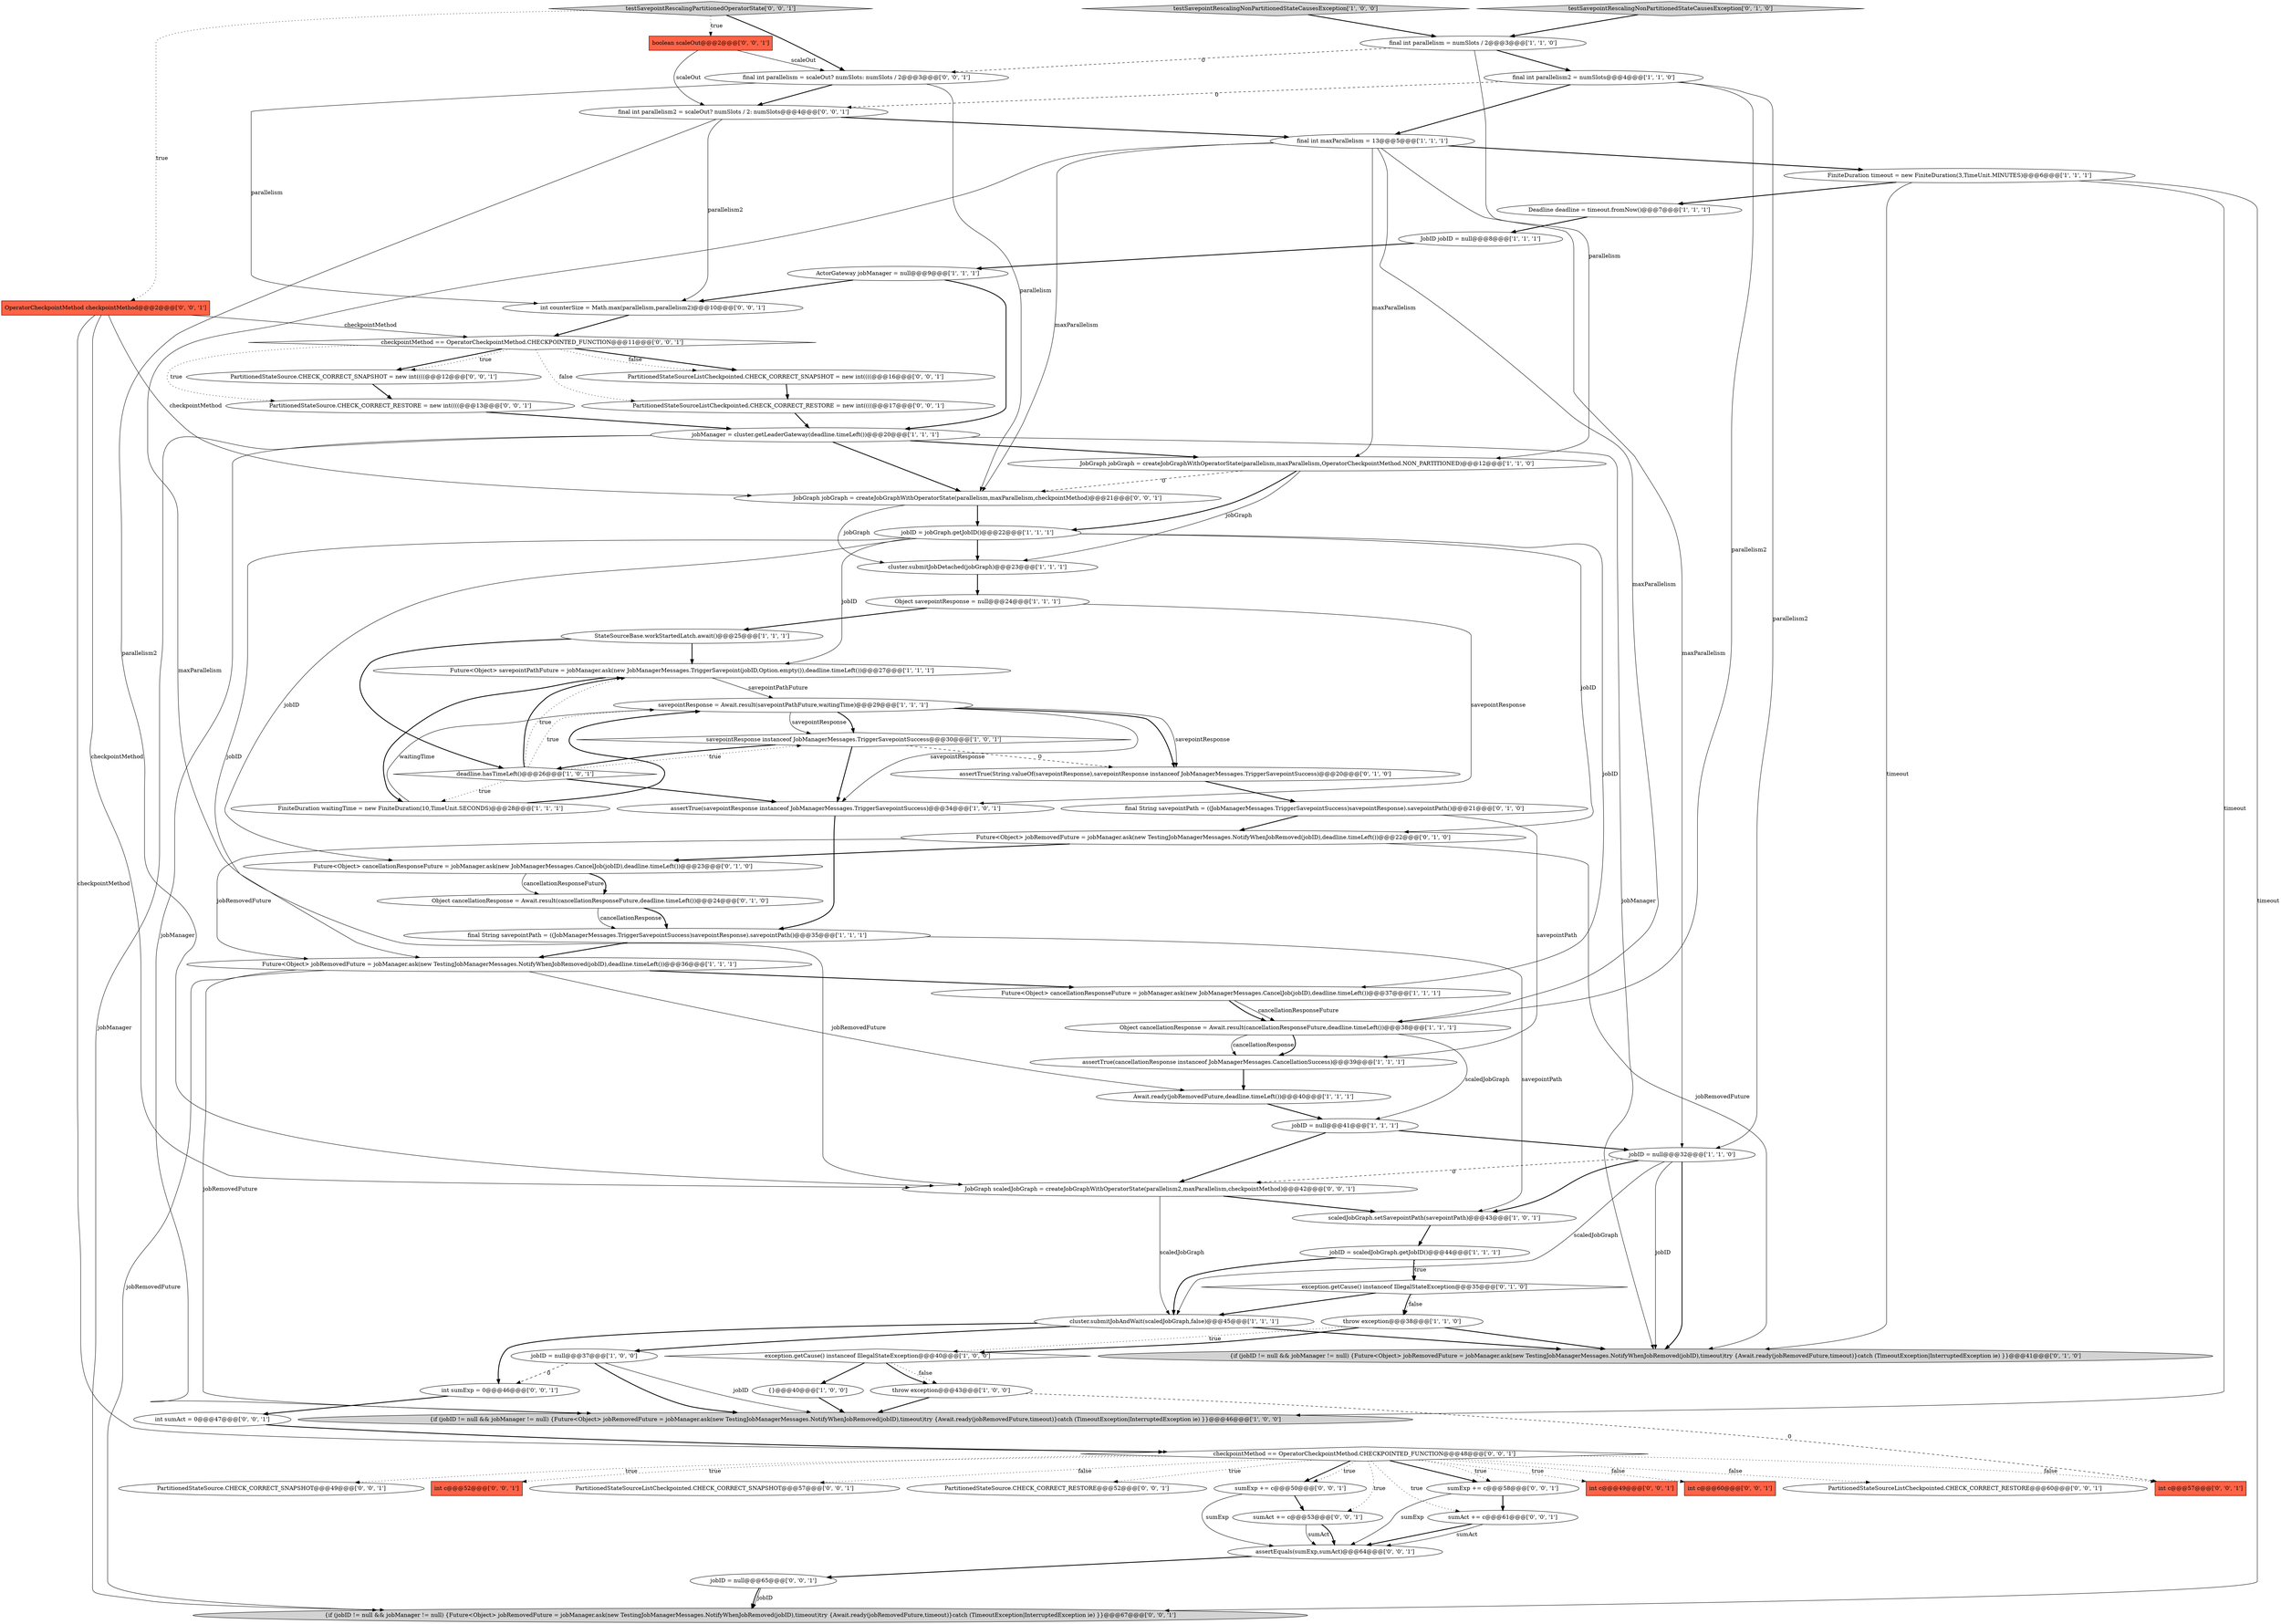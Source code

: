 digraph {
14 [style = filled, label = "JobID jobID = null@@@8@@@['1', '1', '1']", fillcolor = white, shape = ellipse image = "AAA0AAABBB1BBB"];
24 [style = filled, label = "savepointResponse = Await.result(savepointPathFuture,waitingTime)@@@29@@@['1', '1', '1']", fillcolor = white, shape = ellipse image = "AAA0AAABBB1BBB"];
21 [style = filled, label = "final int parallelism2 = numSlots@@@4@@@['1', '1', '0']", fillcolor = white, shape = ellipse image = "AAA0AAABBB1BBB"];
27 [style = filled, label = "assertTrue(savepointResponse instanceof JobManagerMessages.TriggerSavepointSuccess)@@@34@@@['1', '0', '1']", fillcolor = white, shape = ellipse image = "AAA0AAABBB1BBB"];
1 [style = filled, label = "Deadline deadline = timeout.fromNow()@@@7@@@['1', '1', '1']", fillcolor = white, shape = ellipse image = "AAA0AAABBB1BBB"];
38 [style = filled, label = "exception.getCause() instanceof IllegalStateException@@@35@@@['0', '1', '0']", fillcolor = white, shape = diamond image = "AAA0AAABBB2BBB"];
5 [style = filled, label = "exception.getCause() instanceof IllegalStateException@@@40@@@['1', '0', '0']", fillcolor = white, shape = diamond image = "AAA0AAABBB1BBB"];
48 [style = filled, label = "sumExp += c@@@58@@@['0', '0', '1']", fillcolor = white, shape = ellipse image = "AAA0AAABBB3BBB"];
75 [style = filled, label = "sumAct += c@@@61@@@['0', '0', '1']", fillcolor = white, shape = ellipse image = "AAA0AAABBB3BBB"];
49 [style = filled, label = "int c@@@49@@@['0', '0', '1']", fillcolor = tomato, shape = box image = "AAA0AAABBB3BBB"];
59 [style = filled, label = "boolean scaleOut@@@2@@@['0', '0', '1']", fillcolor = tomato, shape = box image = "AAA0AAABBB3BBB"];
74 [style = filled, label = "int c@@@60@@@['0', '0', '1']", fillcolor = tomato, shape = box image = "AAA0AAABBB3BBB"];
26 [style = filled, label = "Future<Object> savepointPathFuture = jobManager.ask(new JobManagerMessages.TriggerSavepoint(jobID,Option.empty()),deadline.timeLeft())@@@27@@@['1', '1', '1']", fillcolor = white, shape = ellipse image = "AAA0AAABBB1BBB"];
73 [style = filled, label = "JobGraph jobGraph = createJobGraphWithOperatorState(parallelism,maxParallelism,checkpointMethod)@@@21@@@['0', '0', '1']", fillcolor = white, shape = ellipse image = "AAA0AAABBB3BBB"];
6 [style = filled, label = "testSavepointRescalingNonPartitionedStateCausesException['1', '0', '0']", fillcolor = lightgray, shape = diamond image = "AAA0AAABBB1BBB"];
62 [style = filled, label = "testSavepointRescalingPartitionedOperatorState['0', '0', '1']", fillcolor = lightgray, shape = diamond image = "AAA0AAABBB3BBB"];
64 [style = filled, label = "OperatorCheckpointMethod checkpointMethod@@@2@@@['0', '0', '1']", fillcolor = tomato, shape = box image = "AAA0AAABBB3BBB"];
69 [style = filled, label = "PartitionedStateSourceListCheckpointed.CHECK_CORRECT_SNAPSHOT = new int((((@@@16@@@['0', '0', '1']", fillcolor = white, shape = ellipse image = "AAA0AAABBB3BBB"];
72 [style = filled, label = "assertEquals(sumExp,sumAct)@@@64@@@['0', '0', '1']", fillcolor = white, shape = ellipse image = "AAA0AAABBB3BBB"];
42 [style = filled, label = "Object cancellationResponse = Await.result(cancellationResponseFuture,deadline.timeLeft())@@@24@@@['0', '1', '0']", fillcolor = white, shape = ellipse image = "AAA0AAABBB2BBB"];
16 [style = filled, label = "{if (jobID != null && jobManager != null) {Future<Object> jobRemovedFuture = jobManager.ask(new TestingJobManagerMessages.NotifyWhenJobRemoved(jobID),timeout)try {Await.ready(jobRemovedFuture,timeout)}catch (TimeoutException|InterruptedException ie) }}@@@46@@@['1', '0', '0']", fillcolor = lightgray, shape = ellipse image = "AAA0AAABBB1BBB"];
33 [style = filled, label = "throw exception@@@38@@@['1', '1', '0']", fillcolor = white, shape = ellipse image = "AAA0AAABBB1BBB"];
25 [style = filled, label = "jobID = scaledJobGraph.getJobID()@@@44@@@['1', '1', '1']", fillcolor = white, shape = ellipse image = "AAA0AAABBB1BBB"];
39 [style = filled, label = "assertTrue(String.valueOf(savepointResponse),savepointResponse instanceof JobManagerMessages.TriggerSavepointSuccess)@@@20@@@['0', '1', '0']", fillcolor = white, shape = ellipse image = "AAA1AAABBB2BBB"];
43 [style = filled, label = "testSavepointRescalingNonPartitionedStateCausesException['0', '1', '0']", fillcolor = lightgray, shape = diamond image = "AAA0AAABBB2BBB"];
9 [style = filled, label = "{}@@@40@@@['1', '0', '0']", fillcolor = white, shape = ellipse image = "AAA0AAABBB1BBB"];
8 [style = filled, label = "jobManager = cluster.getLeaderGateway(deadline.timeLeft())@@@20@@@['1', '1', '1']", fillcolor = white, shape = ellipse image = "AAA0AAABBB1BBB"];
40 [style = filled, label = "Future<Object> cancellationResponseFuture = jobManager.ask(new JobManagerMessages.CancelJob(jobID),deadline.timeLeft())@@@23@@@['0', '1', '0']", fillcolor = white, shape = ellipse image = "AAA0AAABBB2BBB"];
10 [style = filled, label = "jobID = null@@@32@@@['1', '1', '0']", fillcolor = white, shape = ellipse image = "AAA0AAABBB1BBB"];
36 [style = filled, label = "jobID = jobGraph.getJobID()@@@22@@@['1', '1', '1']", fillcolor = white, shape = ellipse image = "AAA0AAABBB1BBB"];
18 [style = filled, label = "ActorGateway jobManager = null@@@9@@@['1', '1', '1']", fillcolor = white, shape = ellipse image = "AAA0AAABBB1BBB"];
17 [style = filled, label = "StateSourceBase.workStartedLatch.await()@@@25@@@['1', '1', '1']", fillcolor = white, shape = ellipse image = "AAA0AAABBB1BBB"];
0 [style = filled, label = "Await.ready(jobRemovedFuture,deadline.timeLeft())@@@40@@@['1', '1', '1']", fillcolor = white, shape = ellipse image = "AAA0AAABBB1BBB"];
32 [style = filled, label = "savepointResponse instanceof JobManagerMessages.TriggerSavepointSuccess@@@30@@@['1', '0', '1']", fillcolor = white, shape = diamond image = "AAA0AAABBB1BBB"];
50 [style = filled, label = "checkpointMethod == OperatorCheckpointMethod.CHECKPOINTED_FUNCTION@@@11@@@['0', '0', '1']", fillcolor = white, shape = diamond image = "AAA0AAABBB3BBB"];
7 [style = filled, label = "cluster.submitJobAndWait(scaledJobGraph,false)@@@45@@@['1', '1', '1']", fillcolor = white, shape = ellipse image = "AAA0AAABBB1BBB"];
34 [style = filled, label = "assertTrue(cancellationResponse instanceof JobManagerMessages.CancellationSuccess)@@@39@@@['1', '1', '1']", fillcolor = white, shape = ellipse image = "AAA0AAABBB1BBB"];
71 [style = filled, label = "int c@@@57@@@['0', '0', '1']", fillcolor = tomato, shape = box image = "AAA0AAABBB3BBB"];
44 [style = filled, label = "final String savepointPath = ((JobManagerMessages.TriggerSavepointSuccess)savepointResponse).savepointPath()@@@21@@@['0', '1', '0']", fillcolor = white, shape = ellipse image = "AAA0AAABBB2BBB"];
29 [style = filled, label = "deadline.hasTimeLeft()@@@26@@@['1', '0', '1']", fillcolor = white, shape = diamond image = "AAA0AAABBB1BBB"];
46 [style = filled, label = "jobID = null@@@65@@@['0', '0', '1']", fillcolor = white, shape = ellipse image = "AAA0AAABBB3BBB"];
54 [style = filled, label = "PartitionedStateSourceListCheckpointed.CHECK_CORRECT_RESTORE@@@60@@@['0', '0', '1']", fillcolor = white, shape = ellipse image = "AAA0AAABBB3BBB"];
57 [style = filled, label = "PartitionedStateSourceListCheckpointed.CHECK_CORRECT_RESTORE = new int((((@@@17@@@['0', '0', '1']", fillcolor = white, shape = ellipse image = "AAA0AAABBB3BBB"];
11 [style = filled, label = "Future<Object> jobRemovedFuture = jobManager.ask(new TestingJobManagerMessages.NotifyWhenJobRemoved(jobID),deadline.timeLeft())@@@36@@@['1', '1', '1']", fillcolor = white, shape = ellipse image = "AAA0AAABBB1BBB"];
37 [style = filled, label = "Future<Object> jobRemovedFuture = jobManager.ask(new TestingJobManagerMessages.NotifyWhenJobRemoved(jobID),deadline.timeLeft())@@@22@@@['0', '1', '0']", fillcolor = white, shape = ellipse image = "AAA0AAABBB2BBB"];
13 [style = filled, label = "FiniteDuration waitingTime = new FiniteDuration(10,TimeUnit.SECONDS)@@@28@@@['1', '1', '1']", fillcolor = white, shape = ellipse image = "AAA0AAABBB1BBB"];
67 [style = filled, label = "int counterSize = Math.max(parallelism,parallelism2)@@@10@@@['0', '0', '1']", fillcolor = white, shape = ellipse image = "AAA0AAABBB3BBB"];
61 [style = filled, label = "{if (jobID != null && jobManager != null) {Future<Object> jobRemovedFuture = jobManager.ask(new TestingJobManagerMessages.NotifyWhenJobRemoved(jobID),timeout)try {Await.ready(jobRemovedFuture,timeout)}catch (TimeoutException|InterruptedException ie) }}@@@67@@@['0', '0', '1']", fillcolor = lightgray, shape = ellipse image = "AAA0AAABBB3BBB"];
28 [style = filled, label = "scaledJobGraph.setSavepointPath(savepointPath)@@@43@@@['1', '0', '1']", fillcolor = white, shape = ellipse image = "AAA0AAABBB1BBB"];
19 [style = filled, label = "final String savepointPath = ((JobManagerMessages.TriggerSavepointSuccess)savepointResponse).savepointPath()@@@35@@@['1', '1', '1']", fillcolor = white, shape = ellipse image = "AAA0AAABBB1BBB"];
12 [style = filled, label = "final int maxParallelism = 13@@@5@@@['1', '1', '1']", fillcolor = white, shape = ellipse image = "AAA0AAABBB1BBB"];
60 [style = filled, label = "PartitionedStateSource.CHECK_CORRECT_SNAPSHOT@@@49@@@['0', '0', '1']", fillcolor = white, shape = ellipse image = "AAA0AAABBB3BBB"];
31 [style = filled, label = "final int parallelism = numSlots / 2@@@3@@@['1', '1', '0']", fillcolor = white, shape = ellipse image = "AAA0AAABBB1BBB"];
55 [style = filled, label = "final int parallelism = scaleOut? numSlots: numSlots / 2@@@3@@@['0', '0', '1']", fillcolor = white, shape = ellipse image = "AAA0AAABBB3BBB"];
15 [style = filled, label = "Future<Object> cancellationResponseFuture = jobManager.ask(new JobManagerMessages.CancelJob(jobID),deadline.timeLeft())@@@37@@@['1', '1', '1']", fillcolor = white, shape = ellipse image = "AAA0AAABBB1BBB"];
20 [style = filled, label = "jobID = null@@@37@@@['1', '0', '0']", fillcolor = white, shape = ellipse image = "AAA0AAABBB1BBB"];
4 [style = filled, label = "jobID = null@@@41@@@['1', '1', '1']", fillcolor = white, shape = ellipse image = "AAA0AAABBB1BBB"];
45 [style = filled, label = "PartitionedStateSource.CHECK_CORRECT_RESTORE = new int((((@@@13@@@['0', '0', '1']", fillcolor = white, shape = ellipse image = "AAA0AAABBB3BBB"];
66 [style = filled, label = "checkpointMethod == OperatorCheckpointMethod.CHECKPOINTED_FUNCTION@@@48@@@['0', '0', '1']", fillcolor = white, shape = diamond image = "AAA0AAABBB3BBB"];
22 [style = filled, label = "throw exception@@@43@@@['1', '0', '0']", fillcolor = white, shape = ellipse image = "AAA0AAABBB1BBB"];
3 [style = filled, label = "cluster.submitJobDetached(jobGraph)@@@23@@@['1', '1', '1']", fillcolor = white, shape = ellipse image = "AAA0AAABBB1BBB"];
56 [style = filled, label = "int c@@@52@@@['0', '0', '1']", fillcolor = tomato, shape = box image = "AAA0AAABBB3BBB"];
30 [style = filled, label = "Object cancellationResponse = Await.result(cancellationResponseFuture,deadline.timeLeft())@@@38@@@['1', '1', '1']", fillcolor = white, shape = ellipse image = "AAA0AAABBB1BBB"];
63 [style = filled, label = "PartitionedStateSourceListCheckpointed.CHECK_CORRECT_SNAPSHOT@@@57@@@['0', '0', '1']", fillcolor = white, shape = ellipse image = "AAA0AAABBB3BBB"];
23 [style = filled, label = "Object savepointResponse = null@@@24@@@['1', '1', '1']", fillcolor = white, shape = ellipse image = "AAA0AAABBB1BBB"];
65 [style = filled, label = "final int parallelism2 = scaleOut? numSlots / 2: numSlots@@@4@@@['0', '0', '1']", fillcolor = white, shape = ellipse image = "AAA0AAABBB3BBB"];
35 [style = filled, label = "FiniteDuration timeout = new FiniteDuration(3,TimeUnit.MINUTES)@@@6@@@['1', '1', '1']", fillcolor = white, shape = ellipse image = "AAA0AAABBB1BBB"];
52 [style = filled, label = "int sumExp = 0@@@46@@@['0', '0', '1']", fillcolor = white, shape = ellipse image = "AAA0AAABBB3BBB"];
68 [style = filled, label = "int sumAct = 0@@@47@@@['0', '0', '1']", fillcolor = white, shape = ellipse image = "AAA0AAABBB3BBB"];
70 [style = filled, label = "PartitionedStateSource.CHECK_CORRECT_RESTORE@@@52@@@['0', '0', '1']", fillcolor = white, shape = ellipse image = "AAA0AAABBB3BBB"];
51 [style = filled, label = "PartitionedStateSource.CHECK_CORRECT_SNAPSHOT = new int((((@@@12@@@['0', '0', '1']", fillcolor = white, shape = ellipse image = "AAA0AAABBB3BBB"];
2 [style = filled, label = "JobGraph jobGraph = createJobGraphWithOperatorState(parallelism,maxParallelism,OperatorCheckpointMethod.NON_PARTITIONED)@@@12@@@['1', '1', '0']", fillcolor = white, shape = ellipse image = "AAA0AAABBB1BBB"];
58 [style = filled, label = "sumExp += c@@@50@@@['0', '0', '1']", fillcolor = white, shape = ellipse image = "AAA0AAABBB3BBB"];
53 [style = filled, label = "JobGraph scaledJobGraph = createJobGraphWithOperatorState(parallelism2,maxParallelism,checkpointMethod)@@@42@@@['0', '0', '1']", fillcolor = white, shape = ellipse image = "AAA0AAABBB3BBB"];
47 [style = filled, label = "sumAct += c@@@53@@@['0', '0', '1']", fillcolor = white, shape = ellipse image = "AAA0AAABBB3BBB"];
41 [style = filled, label = "{if (jobID != null && jobManager != null) {Future<Object> jobRemovedFuture = jobManager.ask(new TestingJobManagerMessages.NotifyWhenJobRemoved(jobID),timeout)try {Await.ready(jobRemovedFuture,timeout)}catch (TimeoutException|InterruptedException ie) }}@@@41@@@['0', '1', '0']", fillcolor = lightgray, shape = ellipse image = "AAA0AAABBB2BBB"];
66->75 [style = dotted, label="true"];
24->32 [style = bold, label=""];
29->32 [style = dotted, label="true"];
73->36 [style = bold, label=""];
0->4 [style = bold, label=""];
65->67 [style = solid, label="parallelism2"];
72->46 [style = bold, label=""];
8->16 [style = solid, label="jobManager"];
42->19 [style = solid, label="cancellationResponse"];
12->53 [style = solid, label="maxParallelism"];
66->48 [style = dotted, label="true"];
2->3 [style = solid, label="jobGraph"];
50->69 [style = bold, label=""];
24->39 [style = solid, label="savepointResponse"];
50->51 [style = bold, label=""];
10->28 [style = bold, label=""];
13->24 [style = bold, label=""];
33->5 [style = dotted, label="true"];
62->59 [style = dotted, label="true"];
44->34 [style = solid, label="savepointPath"];
32->39 [style = dashed, label="0"];
37->41 [style = solid, label="jobRemovedFuture"];
50->45 [style = dotted, label="true"];
44->37 [style = bold, label=""];
3->23 [style = bold, label=""];
58->47 [style = bold, label=""];
30->4 [style = solid, label="scaledJobGraph"];
7->41 [style = bold, label=""];
64->73 [style = solid, label="checkpointMethod"];
40->42 [style = solid, label="cancellationResponseFuture"];
68->66 [style = bold, label=""];
12->35 [style = bold, label=""];
66->56 [style = dotted, label="true"];
36->40 [style = solid, label="jobID"];
37->11 [style = solid, label="jobRemovedFuture"];
15->30 [style = solid, label="cancellationResponseFuture"];
53->28 [style = bold, label=""];
66->71 [style = dotted, label="false"];
27->19 [style = bold, label=""];
65->12 [style = bold, label=""];
18->67 [style = bold, label=""];
48->72 [style = solid, label="sumExp"];
11->16 [style = solid, label="jobRemovedFuture"];
66->58 [style = bold, label=""];
31->21 [style = bold, label=""];
62->55 [style = bold, label=""];
66->60 [style = dotted, label="true"];
8->41 [style = solid, label="jobManager"];
26->13 [style = bold, label=""];
20->16 [style = bold, label=""];
50->69 [style = dotted, label="false"];
26->24 [style = solid, label="savepointPathFuture"];
36->3 [style = bold, label=""];
59->65 [style = solid, label="scaleOut"];
9->16 [style = bold, label=""];
75->72 [style = solid, label="sumAct"];
5->22 [style = dotted, label="false"];
52->68 [style = bold, label=""];
35->61 [style = solid, label="timeout"];
7->20 [style = bold, label=""];
1->14 [style = bold, label=""];
66->74 [style = dotted, label="false"];
55->65 [style = bold, label=""];
46->61 [style = solid, label="jobID"];
35->1 [style = bold, label=""];
59->55 [style = solid, label="scaleOut"];
66->70 [style = dotted, label="true"];
75->72 [style = bold, label=""];
38->33 [style = dotted, label="false"];
2->36 [style = bold, label=""];
8->2 [style = bold, label=""];
37->40 [style = bold, label=""];
45->8 [style = bold, label=""];
38->7 [style = bold, label=""];
19->11 [style = bold, label=""];
30->34 [style = solid, label="cancellationResponse"];
36->26 [style = solid, label="jobID"];
5->22 [style = bold, label=""];
38->33 [style = bold, label=""];
18->8 [style = bold, label=""];
32->29 [style = bold, label=""];
36->11 [style = solid, label="jobID"];
11->0 [style = solid, label="jobRemovedFuture"];
66->63 [style = dotted, label="false"];
39->44 [style = bold, label=""];
48->75 [style = bold, label=""];
50->57 [style = dotted, label="false"];
33->5 [style = bold, label=""];
15->30 [style = bold, label=""];
8->73 [style = bold, label=""];
36->37 [style = solid, label="jobID"];
73->3 [style = solid, label="jobGraph"];
29->24 [style = dotted, label="true"];
29->27 [style = bold, label=""];
30->34 [style = bold, label=""];
17->26 [style = bold, label=""];
40->42 [style = bold, label=""];
57->8 [style = bold, label=""];
21->65 [style = dashed, label="0"];
24->39 [style = bold, label=""];
67->50 [style = bold, label=""];
51->45 [style = bold, label=""];
66->48 [style = bold, label=""];
13->24 [style = solid, label="waitingTime"];
10->41 [style = solid, label="jobID"];
21->10 [style = solid, label="parallelism2"];
22->71 [style = dashed, label="0"];
24->32 [style = solid, label="savepointResponse"];
22->16 [style = bold, label=""];
35->16 [style = solid, label="timeout"];
12->30 [style = solid, label="maxParallelism"];
32->27 [style = bold, label=""];
11->15 [style = bold, label=""];
29->26 [style = dotted, label="true"];
33->41 [style = bold, label=""];
64->53 [style = solid, label="checkpointMethod"];
10->53 [style = dashed, label="0"];
6->31 [style = bold, label=""];
25->38 [style = dotted, label="true"];
42->19 [style = bold, label=""];
55->73 [style = solid, label="parallelism"];
23->27 [style = solid, label="savepointResponse"];
4->10 [style = bold, label=""];
4->53 [style = bold, label=""];
46->61 [style = bold, label=""];
12->10 [style = solid, label="maxParallelism"];
23->17 [style = bold, label=""];
47->72 [style = solid, label="sumAct"];
17->29 [style = bold, label=""];
66->49 [style = dotted, label="true"];
31->55 [style = dashed, label="0"];
58->72 [style = solid, label="sumExp"];
47->72 [style = bold, label=""];
21->30 [style = solid, label="parallelism2"];
64->50 [style = solid, label="checkpointMethod"];
36->15 [style = solid, label="jobID"];
43->31 [style = bold, label=""];
29->13 [style = dotted, label="true"];
31->2 [style = solid, label="parallelism"];
14->18 [style = bold, label=""];
12->2 [style = solid, label="maxParallelism"];
55->67 [style = solid, label="parallelism"];
62->64 [style = dotted, label="true"];
25->7 [style = bold, label=""];
50->51 [style = dotted, label="true"];
25->38 [style = bold, label=""];
24->27 [style = solid, label="savepointResponse"];
66->58 [style = dotted, label="true"];
5->9 [style = bold, label=""];
35->41 [style = solid, label="timeout"];
20->52 [style = dashed, label="0"];
66->47 [style = dotted, label="true"];
34->0 [style = bold, label=""];
21->12 [style = bold, label=""];
2->73 [style = dashed, label="0"];
8->61 [style = solid, label="jobManager"];
53->7 [style = solid, label="scaledJobGraph"];
12->73 [style = solid, label="maxParallelism"];
11->61 [style = solid, label="jobRemovedFuture"];
10->7 [style = solid, label="scaledJobGraph"];
64->66 [style = solid, label="checkpointMethod"];
7->52 [style = bold, label=""];
19->28 [style = solid, label="savepointPath"];
65->53 [style = solid, label="parallelism2"];
28->25 [style = bold, label=""];
66->54 [style = dotted, label="false"];
10->41 [style = bold, label=""];
69->57 [style = bold, label=""];
29->26 [style = bold, label=""];
20->16 [style = solid, label="jobID"];
}

